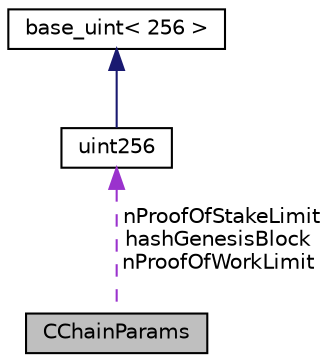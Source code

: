 digraph "CChainParams"
{
  edge [fontname="Helvetica",fontsize="10",labelfontname="Helvetica",labelfontsize="10"];
  node [fontname="Helvetica",fontsize="10",shape=record];
  Node3 [label="CChainParams",height=0.2,width=0.4,color="black", fillcolor="grey75", style="filled", fontcolor="black"];
  Node4 -> Node3 [dir="back",color="darkorchid3",fontsize="10",style="dashed",label=" nProofOfStakeLimit\nhashGenesisBlock\nnProofOfWorkLimit" ,fontname="Helvetica"];
  Node4 [label="uint256",height=0.2,width=0.4,color="black", fillcolor="white", style="filled",URL="$d2/d86/classuint256.html",tooltip="256-bit unsigned big integer. "];
  Node5 -> Node4 [dir="back",color="midnightblue",fontsize="10",style="solid",fontname="Helvetica"];
  Node5 [label="base_uint\< 256 \>",height=0.2,width=0.4,color="black", fillcolor="white", style="filled",URL="$da/df7/classbase__uint.html"];
}
